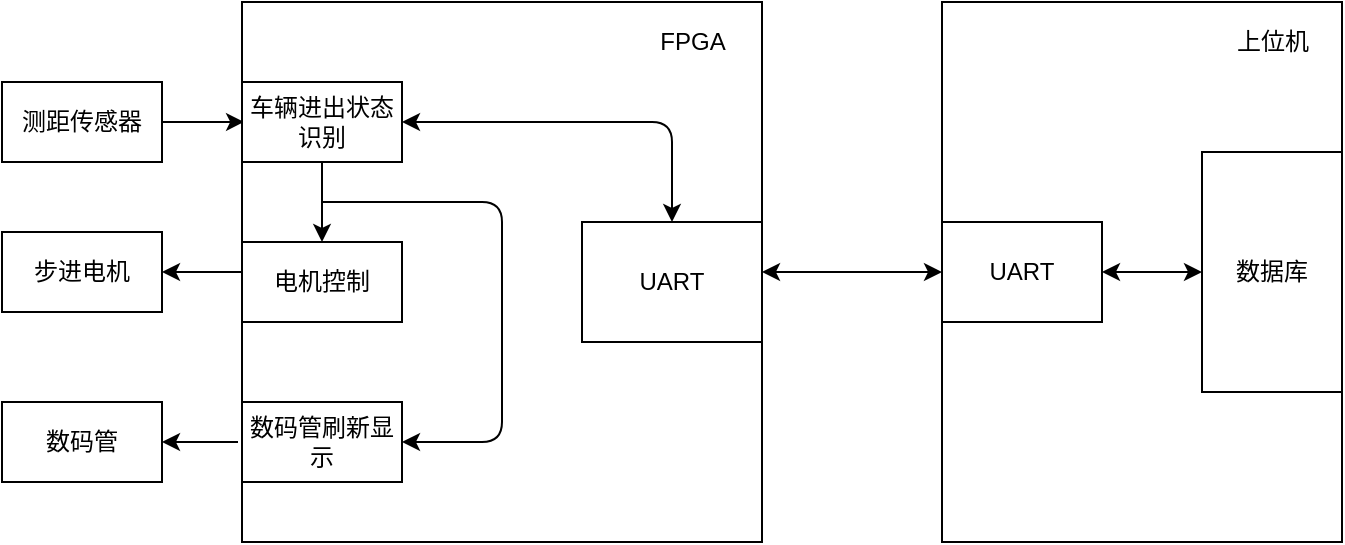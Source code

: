 <mxfile version="14.6.13" type="github">
  <diagram id="AhWVdmM_yHLK6CxtU968" name="Page-1">
    <mxGraphModel dx="1350" dy="804" grid="1" gridSize="10" guides="1" tooltips="1" connect="1" arrows="1" fold="1" page="1" pageScale="1" pageWidth="827" pageHeight="1169" math="0" shadow="0">
      <root>
        <mxCell id="0" />
        <mxCell id="1" parent="0" />
        <mxCell id="wJKJaym3Btc18to3Iy8r-10" style="edgeStyle=orthogonalEdgeStyle;rounded=0;orthogonalLoop=1;jettySize=auto;html=1;entryX=0.004;entryY=0.222;entryDx=0;entryDy=0;entryPerimeter=0;" parent="1" source="wJKJaym3Btc18to3Iy8r-1" target="wJKJaym3Btc18to3Iy8r-2" edge="1">
          <mxGeometry relative="1" as="geometry" />
        </mxCell>
        <mxCell id="wJKJaym3Btc18to3Iy8r-1" value="测距传感器" style="rounded=0;whiteSpace=wrap;html=1;" parent="1" vertex="1">
          <mxGeometry x="90" y="150" width="80" height="40" as="geometry" />
        </mxCell>
        <mxCell id="wJKJaym3Btc18to3Iy8r-11" style="edgeStyle=orthogonalEdgeStyle;rounded=0;orthogonalLoop=1;jettySize=auto;html=1;entryX=1;entryY=0.5;entryDx=0;entryDy=0;" parent="1" source="wJKJaym3Btc18to3Iy8r-2" target="wJKJaym3Btc18to3Iy8r-4" edge="1">
          <mxGeometry relative="1" as="geometry" />
        </mxCell>
        <mxCell id="wJKJaym3Btc18to3Iy8r-2" value="" style="whiteSpace=wrap;html=1;" parent="1" vertex="1">
          <mxGeometry x="210" y="110" width="260" height="270" as="geometry" />
        </mxCell>
        <mxCell id="wJKJaym3Btc18to3Iy8r-3" value="车辆进出状态识别" style="whiteSpace=wrap;html=1;" parent="1" vertex="1">
          <mxGeometry x="210" y="150" width="80" height="40" as="geometry" />
        </mxCell>
        <mxCell id="wJKJaym3Btc18to3Iy8r-4" value="步进电机" style="whiteSpace=wrap;html=1;" parent="1" vertex="1">
          <mxGeometry x="90" y="225" width="80" height="40" as="geometry" />
        </mxCell>
        <mxCell id="wJKJaym3Btc18to3Iy8r-5" value="数码管" style="whiteSpace=wrap;html=1;" parent="1" vertex="1">
          <mxGeometry x="90" y="310" width="80" height="40" as="geometry" />
        </mxCell>
        <mxCell id="wJKJaym3Btc18to3Iy8r-6" value="" style="whiteSpace=wrap;html=1;" parent="1" vertex="1">
          <mxGeometry x="560" y="110" width="200" height="270" as="geometry" />
        </mxCell>
        <mxCell id="wJKJaym3Btc18to3Iy8r-7" value="电机控制" style="whiteSpace=wrap;html=1;" parent="1" vertex="1">
          <mxGeometry x="210" y="230" width="80" height="40" as="geometry" />
        </mxCell>
        <mxCell id="wJKJaym3Btc18to3Iy8r-8" value="UART" style="whiteSpace=wrap;html=1;" parent="1" vertex="1">
          <mxGeometry x="380" y="220" width="90" height="60" as="geometry" />
        </mxCell>
        <mxCell id="wJKJaym3Btc18to3Iy8r-9" value="数码管刷新显示" style="whiteSpace=wrap;html=1;" parent="1" vertex="1">
          <mxGeometry x="210" y="310" width="80" height="40" as="geometry" />
        </mxCell>
        <mxCell id="wJKJaym3Btc18to3Iy8r-12" value="" style="endArrow=classic;html=1;entryX=1;entryY=0.5;entryDx=0;entryDy=0;" parent="1" target="wJKJaym3Btc18to3Iy8r-5" edge="1">
          <mxGeometry width="50" height="50" relative="1" as="geometry">
            <mxPoint x="208" y="330" as="sourcePoint" />
            <mxPoint x="420" y="410" as="targetPoint" />
          </mxGeometry>
        </mxCell>
        <mxCell id="wJKJaym3Btc18to3Iy8r-14" value="" style="endArrow=classic;html=1;exitX=0.5;exitY=1;exitDx=0;exitDy=0;" parent="1" source="wJKJaym3Btc18to3Iy8r-3" target="wJKJaym3Btc18to3Iy8r-7" edge="1">
          <mxGeometry width="50" height="50" relative="1" as="geometry">
            <mxPoint x="390" y="430" as="sourcePoint" />
            <mxPoint x="440" y="380" as="targetPoint" />
          </mxGeometry>
        </mxCell>
        <mxCell id="wJKJaym3Btc18to3Iy8r-16" value="" style="endArrow=classic;html=1;entryX=1;entryY=0.5;entryDx=0;entryDy=0;" parent="1" target="wJKJaym3Btc18to3Iy8r-9" edge="1">
          <mxGeometry width="50" height="50" relative="1" as="geometry">
            <mxPoint x="250" y="210" as="sourcePoint" />
            <mxPoint x="440" y="380" as="targetPoint" />
            <Array as="points">
              <mxPoint x="340" y="210" />
              <mxPoint x="340" y="330" />
            </Array>
          </mxGeometry>
        </mxCell>
        <mxCell id="wJKJaym3Btc18to3Iy8r-17" value="" style="endArrow=classic;startArrow=classic;html=1;exitX=1;exitY=0.5;exitDx=0;exitDy=0;entryX=0;entryY=0.5;entryDx=0;entryDy=0;" parent="1" source="wJKJaym3Btc18to3Iy8r-2" target="wJKJaym3Btc18to3Iy8r-6" edge="1">
          <mxGeometry width="50" height="50" relative="1" as="geometry">
            <mxPoint x="390" y="430" as="sourcePoint" />
            <mxPoint x="440" y="380" as="targetPoint" />
          </mxGeometry>
        </mxCell>
        <mxCell id="wJKJaym3Btc18to3Iy8r-18" value="FPGA" style="text;html=1;align=center;verticalAlign=middle;resizable=0;points=[];autosize=1;strokeColor=none;" parent="1" vertex="1">
          <mxGeometry x="410" y="120" width="50" height="20" as="geometry" />
        </mxCell>
        <mxCell id="wJKJaym3Btc18to3Iy8r-19" value="上位机" style="text;html=1;align=center;verticalAlign=middle;resizable=0;points=[];autosize=1;strokeColor=none;" parent="1" vertex="1">
          <mxGeometry x="700" y="120" width="50" height="20" as="geometry" />
        </mxCell>
        <mxCell id="wJKJaym3Btc18to3Iy8r-20" value="UART" style="whiteSpace=wrap;html=1;" parent="1" vertex="1">
          <mxGeometry x="560" y="220" width="80" height="50" as="geometry" />
        </mxCell>
        <mxCell id="wJKJaym3Btc18to3Iy8r-21" value="数据库" style="whiteSpace=wrap;html=1;" parent="1" vertex="1">
          <mxGeometry x="690" y="185" width="70" height="120" as="geometry" />
        </mxCell>
        <mxCell id="wJKJaym3Btc18to3Iy8r-24" value="" style="endArrow=classic;startArrow=classic;html=1;exitX=0;exitY=0.5;exitDx=0;exitDy=0;entryX=1;entryY=0.5;entryDx=0;entryDy=0;" parent="1" source="wJKJaym3Btc18to3Iy8r-21" target="wJKJaym3Btc18to3Iy8r-20" edge="1">
          <mxGeometry width="50" height="50" relative="1" as="geometry">
            <mxPoint x="390" y="430" as="sourcePoint" />
            <mxPoint x="440" y="380" as="targetPoint" />
          </mxGeometry>
        </mxCell>
        <mxCell id="hNRzAAJFqG2Eg004tOYV-2" value="" style="endArrow=classic;startArrow=classic;html=1;exitX=1;exitY=0.5;exitDx=0;exitDy=0;entryX=0.5;entryY=0;entryDx=0;entryDy=0;" edge="1" parent="1" source="wJKJaym3Btc18to3Iy8r-3" target="wJKJaym3Btc18to3Iy8r-8">
          <mxGeometry width="50" height="50" relative="1" as="geometry">
            <mxPoint x="390" y="440" as="sourcePoint" />
            <mxPoint x="440" y="390" as="targetPoint" />
            <Array as="points">
              <mxPoint x="425" y="170" />
            </Array>
          </mxGeometry>
        </mxCell>
      </root>
    </mxGraphModel>
  </diagram>
</mxfile>
